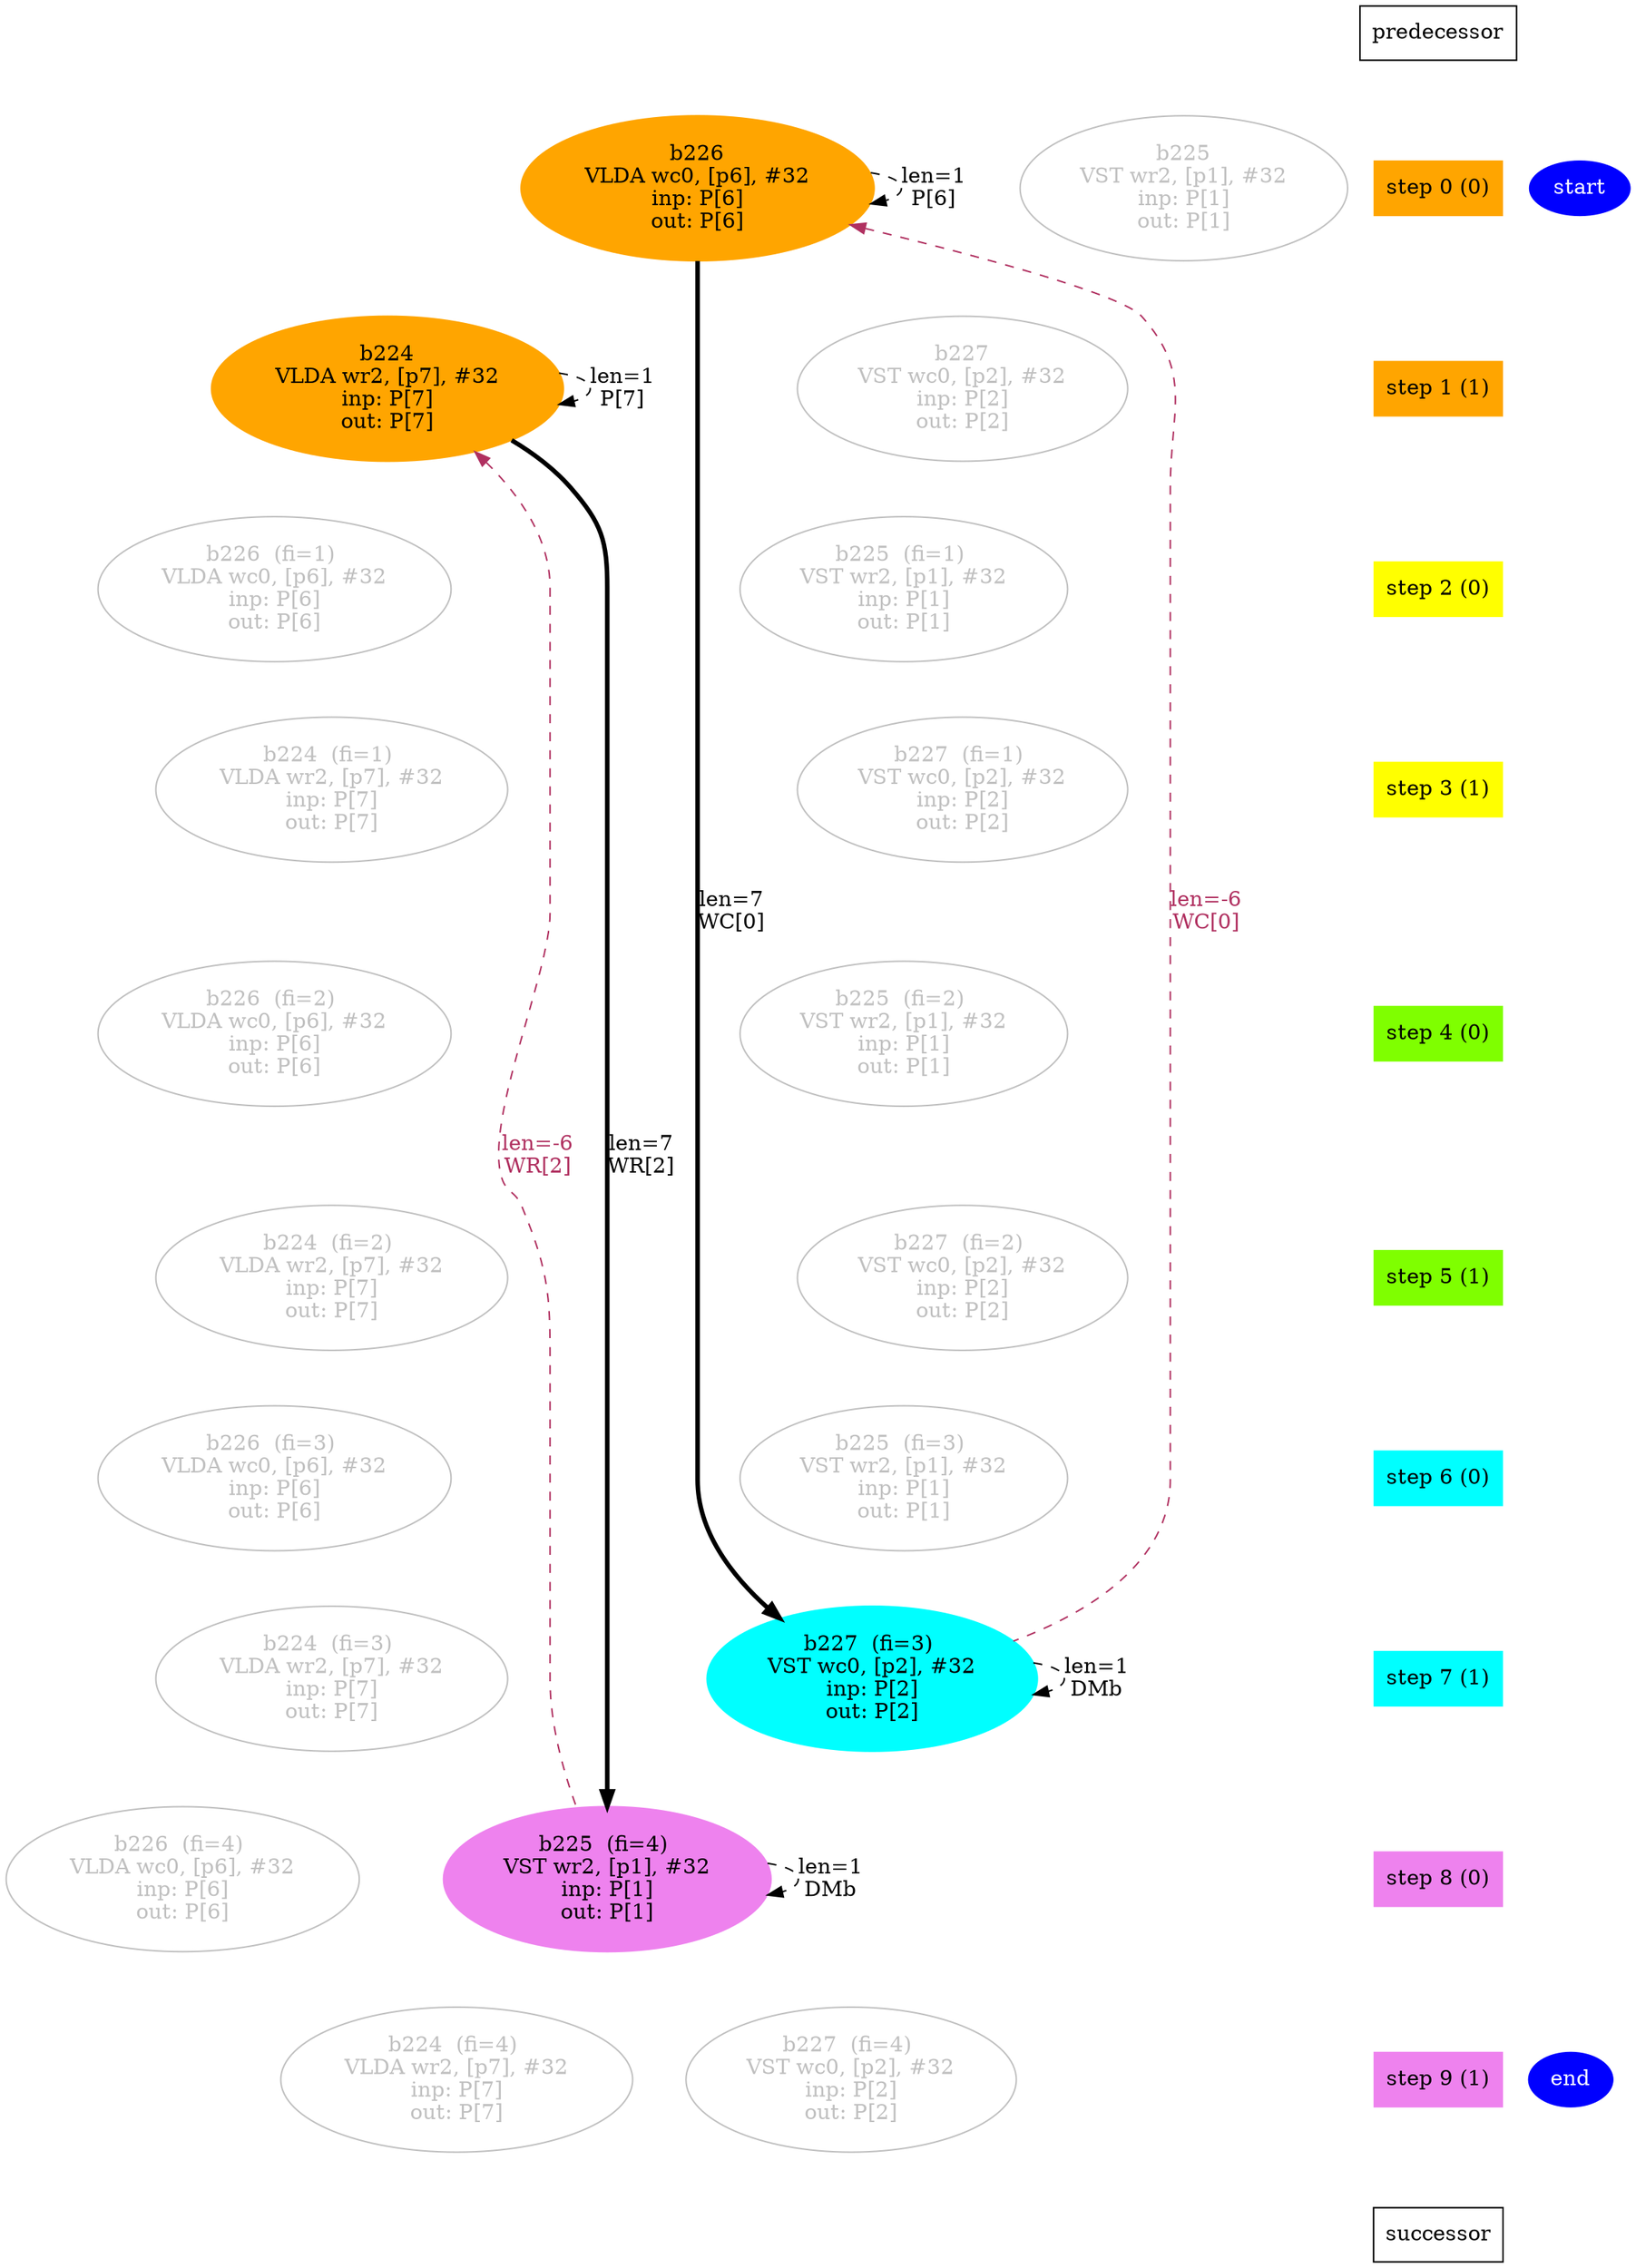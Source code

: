 digraph N {
 b224[color=orange,fontcolor=black,style=filled,label="b224\nVLDA wr2, [p7], #32\ninp: P[7]\nout: P[7]"];  {rank=same; S1;  b224;}
 b225[color=violet,fontcolor=black,style=filled,label="b225  (fi=4) \nVST wr2, [p1], #32\ninp: P[1]\nout: P[1]"];  {rank=same; S8;  b225;}
 b226[color=orange,fontcolor=black,style=filled,label="b226\nVLDA wc0, [p6], #32\ninp: P[6]\nout: P[6]"];  {rank=same; S0;  b226;}
 b227[color=cyan,fontcolor=black,style=filled,label="b227  (fi=3) \nVST wc0, [p2], #32\ninp: P[2]\nout: P[2]"];  {rank=same; S7;  b227;}
 start [color=blue,fontcolor=white,style=filled,label="start"];  {rank=same; S0;  start;}
 end [color=blue,fontcolor=white,style=filled,label="end"];  {rank=same; S9;  end;}
   b224 -> b225 [color=black,fontcolor=black,penwidth=3,label="len=7\nWR[2]",weight=1000];
   b226 -> b227 [color=black,fontcolor=black,penwidth=3,label="len=7\nWC[0]",weight=1000];
   b224 -> b224 [color=black,fontcolor=black,style=dashed,label="len=1\nP[7]"];
   b225 -> b225 [color=black,fontcolor=black,style=dashed,label="len=1\nDMb"];
   b224 -> b225 [color=maroon,fontcolor=maroon,style=dashed,dir=back,label="len=-6\nWR[2]"];
   b226 -> b226 [color=black,fontcolor=black,style=dashed,label="len=1\nP[6]"];
   b227 -> b227 [color=black,fontcolor=black,style=dashed,label="len=1\nDMb"];
   b226 -> b227 [color=maroon,fontcolor=maroon,style=dashed,dir=back,label="len=-6\nWC[0]"];
 b224_copy_fi1[color=grey,fontcolor=grey,style=empty,label="b224  (fi=1) \nVLDA wr2, [p7], #32\ninp: P[7]\nout: P[7]"];  {rank=same; S3;  b224_copy_fi1;}
  b224 -> b224_copy_fi1[style=invis,weight=100];
 b224_copy_fi2[color=grey,fontcolor=grey,style=empty,label="b224  (fi=2) \nVLDA wr2, [p7], #32\ninp: P[7]\nout: P[7]"];  {rank=same; S5;  b224_copy_fi2;}
  b224_copy_fi1 -> b224_copy_fi2[style=invis,weight=100];
 b224_copy_fi3[color=grey,fontcolor=grey,style=empty,label="b224  (fi=3) \nVLDA wr2, [p7], #32\ninp: P[7]\nout: P[7]"];  {rank=same; S7;  b224_copy_fi3;}
  b224_copy_fi2 -> b224_copy_fi3[style=invis,weight=100];
 b224_copy_fi4[color=grey,fontcolor=grey,style=empty,label="b224  (fi=4) \nVLDA wr2, [p7], #32\ninp: P[7]\nout: P[7]"];  {rank=same; S9;  b224_copy_fi4;}
  b224_copy_fi3 -> b224_copy_fi4[style=invis,weight=100];
 b225_copy_fi0[color=grey,fontcolor=grey,style=empty,label="b225\nVST wr2, [p1], #32\ninp: P[1]\nout: P[1]"];  {rank=same; S0;  b225_copy_fi0;}
 b225_copy_fi1[color=grey,fontcolor=grey,style=empty,label="b225  (fi=1) \nVST wr2, [p1], #32\ninp: P[1]\nout: P[1]"];  {rank=same; S2;  b225_copy_fi1;}
  b225_copy_fi0 -> b225_copy_fi1[style=invis,weight=100];
 b225_copy_fi2[color=grey,fontcolor=grey,style=empty,label="b225  (fi=2) \nVST wr2, [p1], #32\ninp: P[1]\nout: P[1]"];  {rank=same; S4;  b225_copy_fi2;}
  b225_copy_fi1 -> b225_copy_fi2[style=invis,weight=100];
 b225_copy_fi3[color=grey,fontcolor=grey,style=empty,label="b225  (fi=3) \nVST wr2, [p1], #32\ninp: P[1]\nout: P[1]"];  {rank=same; S6;  b225_copy_fi3;}
  b225_copy_fi2 -> b225_copy_fi3[style=invis,weight=100];
  b225_copy_fi3 -> b225[style=invis,weight=100];
 b226_copy_fi1[color=grey,fontcolor=grey,style=empty,label="b226  (fi=1) \nVLDA wc0, [p6], #32\ninp: P[6]\nout: P[6]"];  {rank=same; S2;  b226_copy_fi1;}
  b226 -> b226_copy_fi1[style=invis,weight=100];
 b226_copy_fi2[color=grey,fontcolor=grey,style=empty,label="b226  (fi=2) \nVLDA wc0, [p6], #32\ninp: P[6]\nout: P[6]"];  {rank=same; S4;  b226_copy_fi2;}
  b226_copy_fi1 -> b226_copy_fi2[style=invis,weight=100];
 b226_copy_fi3[color=grey,fontcolor=grey,style=empty,label="b226  (fi=3) \nVLDA wc0, [p6], #32\ninp: P[6]\nout: P[6]"];  {rank=same; S6;  b226_copy_fi3;}
  b226_copy_fi2 -> b226_copy_fi3[style=invis,weight=100];
 b226_copy_fi4[color=grey,fontcolor=grey,style=empty,label="b226  (fi=4) \nVLDA wc0, [p6], #32\ninp: P[6]\nout: P[6]"];  {rank=same; S8;  b226_copy_fi4;}
  b226_copy_fi3 -> b226_copy_fi4[style=invis,weight=100];
 b227_copy_fi0[color=grey,fontcolor=grey,style=empty,label="b227\nVST wc0, [p2], #32\ninp: P[2]\nout: P[2]"];  {rank=same; S1;  b227_copy_fi0;}
 b227_copy_fi1[color=grey,fontcolor=grey,style=empty,label="b227  (fi=1) \nVST wc0, [p2], #32\ninp: P[2]\nout: P[2]"];  {rank=same; S3;  b227_copy_fi1;}
  b227_copy_fi0 -> b227_copy_fi1[style=invis,weight=100];
 b227_copy_fi2[color=grey,fontcolor=grey,style=empty,label="b227  (fi=2) \nVST wc0, [p2], #32\ninp: P[2]\nout: P[2]"];  {rank=same; S5;  b227_copy_fi2;}
  b227_copy_fi1 -> b227_copy_fi2[style=invis,weight=100];
  b227_copy_fi2 -> b227[style=invis,weight=100];
 b227_copy_fi4[color=grey,fontcolor=grey,style=empty,label="b227  (fi=4) \nVST wc0, [p2], #32\ninp: P[2]\nout: P[2]"];  {rank=same; S9;  b227_copy_fi4;}
  b227 -> b227_copy_fi4[style=invis,weight=100];
  b226 -> b225_copy_fi0[style=invis,weight=1000];
  b226_copy_fi1 -> b225_copy_fi1[style=invis,weight=1000];
  b226_copy_fi2 -> b225_copy_fi2[style=invis,weight=1000];
  b226_copy_fi3 -> b225_copy_fi3[style=invis,weight=1000];
  b226_copy_fi4 -> b225[style=invis,weight=1000];
  b224 -> b227_copy_fi0[style=invis,weight=1000];
  b224_copy_fi1 -> b227_copy_fi1[style=invis,weight=1000];
  b224_copy_fi2 -> b227_copy_fi2[style=invis,weight=1000];
  b224_copy_fi3 -> b227[style=invis,weight=1000];
  b224_copy_fi4 -> b227_copy_fi4[style=invis,weight=1000];
  Sm1 [label="predecessor",shape=box];
  S0 [label="step 0 (0)",style=filled,fontcolor=black,color=orange,shape=box];
  Sm1 -> S0[style=invis,weight=9000];
  S1 [label="step 1 (1)",style=filled,fontcolor=black,color=orange,shape=box];
  S0 -> S1[style=invis,weight=9000];
  S2 [label="step 2 (0)",style=filled,fontcolor=black,color=yellow,shape=box];
  S1 -> S2[style=invis,weight=9000];
  S3 [label="step 3 (1)",style=filled,fontcolor=black,color=yellow,shape=box];
  S2 -> S3[style=invis,weight=9000];
  S4 [label="step 4 (0)",style=filled,fontcolor=black,color=chartreuse,shape=box];
  S3 -> S4[style=invis,weight=9000];
  S5 [label="step 5 (1)",style=filled,fontcolor=black,color=chartreuse,shape=box];
  S4 -> S5[style=invis,weight=9000];
  S6 [label="step 6 (0)",style=filled,fontcolor=black,color=cyan,shape=box];
  S5 -> S6[style=invis,weight=9000];
  S7 [label="step 7 (1)",style=filled,fontcolor=black,color=cyan,shape=box];
  S6 -> S7[style=invis,weight=9000];
  S8 [label="step 8 (0)",style=filled,fontcolor=black,color=violet,shape=box];
  S7 -> S8[style=invis,weight=9000];
  S9 [label="step 9 (1)",style=filled,fontcolor=black,color=violet,shape=box];
  S8 -> S9[style=invis,weight=9000];
  S10 [label="successor",shape=box];
  S9 -> S10[style=invis,weight=9000];
}
